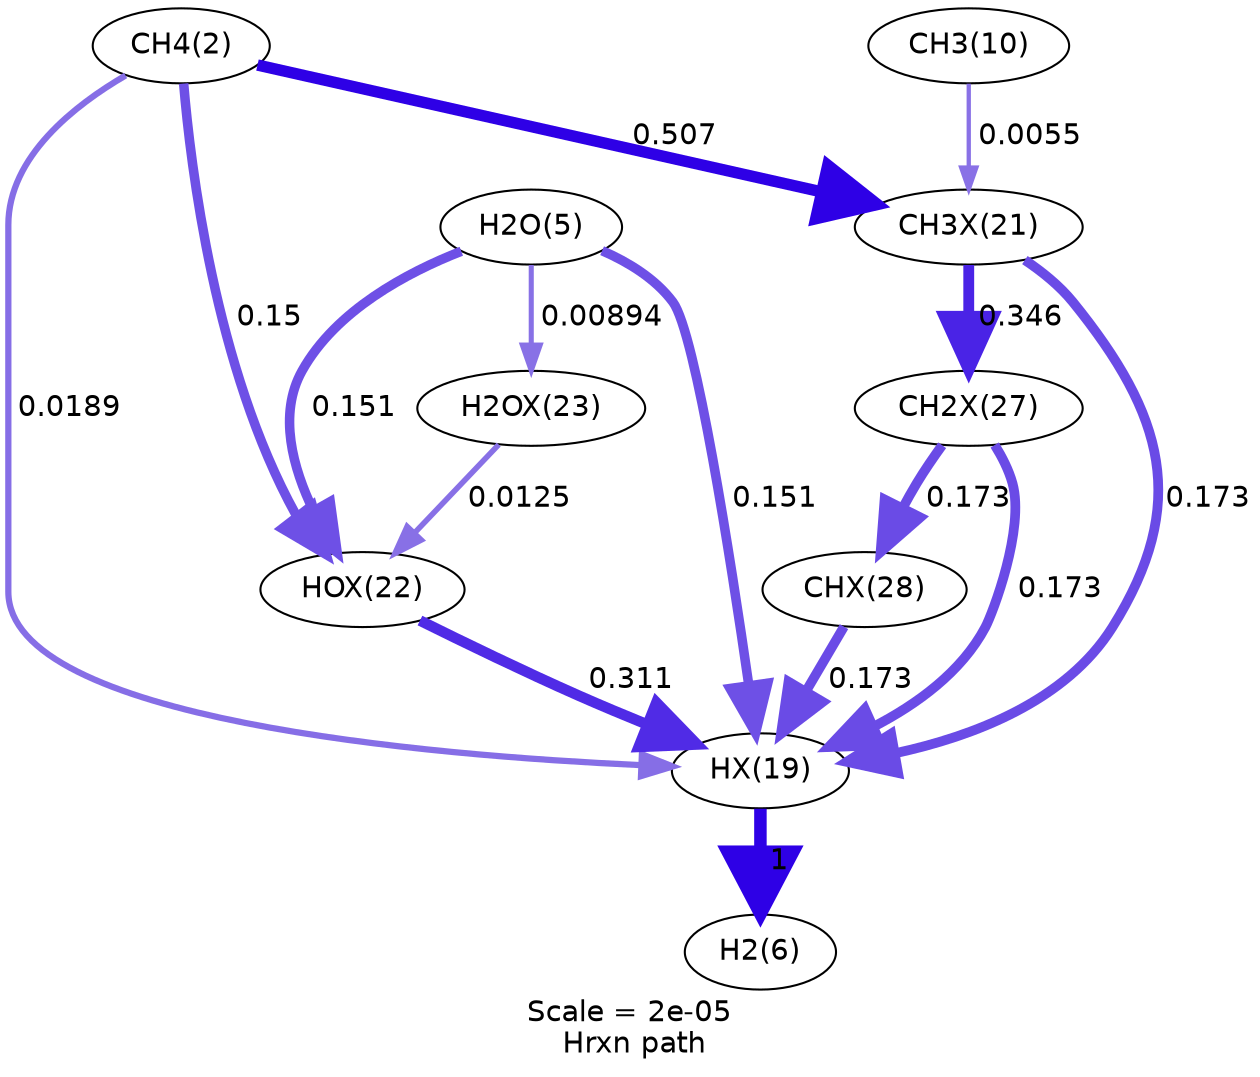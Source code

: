 digraph reaction_paths {
center=1;
s3 -> s23[fontname="Helvetica", penwidth=3, arrowsize=1.5, color="0.7, 0.519, 0.9"
, label=" 0.0189"];
s3 -> s26[fontname="Helvetica", penwidth=4.57, arrowsize=2.28, color="0.7, 0.65, 0.9"
, label=" 0.15"];
s3 -> s25[fontname="Helvetica", penwidth=5.49, arrowsize=2.74, color="0.7, 1.01, 0.9"
, label=" 0.507"];
s23 -> s7[fontname="Helvetica", penwidth=6, arrowsize=3, color="0.7, 1.5, 0.9"
, label=" 1"];
s26 -> s23[fontname="Helvetica", penwidth=5.12, arrowsize=2.56, color="0.7, 0.811, 0.9"
, label=" 0.311"];
s6 -> s23[fontname="Helvetica", penwidth=4.57, arrowsize=2.29, color="0.7, 0.651, 0.9"
, label=" 0.151"];
s25 -> s23[fontname="Helvetica", penwidth=4.68, arrowsize=2.34, color="0.7, 0.673, 0.9"
, label=" 0.173"];
s31 -> s23[fontname="Helvetica", penwidth=4.68, arrowsize=2.34, color="0.7, 0.673, 0.9"
, label=" 0.173"];
s32 -> s23[fontname="Helvetica", penwidth=4.67, arrowsize=2.34, color="0.7, 0.673, 0.9"
, label=" 0.173"];
s6 -> s26[fontname="Helvetica", penwidth=4.57, arrowsize=2.29, color="0.7, 0.651, 0.9"
, label=" 0.151"];
s27 -> s26[fontname="Helvetica", penwidth=2.69, arrowsize=1.34, color="0.7, 0.512, 0.9"
, label=" 0.0125"];
s6 -> s27[fontname="Helvetica", penwidth=2.44, arrowsize=1.22, color="0.7, 0.509, 0.9"
, label=" 0.00894"];
s11 -> s25[fontname="Helvetica", penwidth=2.07, arrowsize=1.04, color="0.7, 0.506, 0.9"
, label=" 0.0055"];
s25 -> s31[fontname="Helvetica", penwidth=5.2, arrowsize=2.6, color="0.7, 0.846, 0.9"
, label=" 0.346"];
s31 -> s32[fontname="Helvetica", penwidth=4.68, arrowsize=2.34, color="0.7, 0.673, 0.9"
, label=" 0.173"];
s3 [ fontname="Helvetica", label="CH4(2)"];
s6 [ fontname="Helvetica", label="H2O(5)"];
s7 [ fontname="Helvetica", label="H2(6)"];
s11 [ fontname="Helvetica", label="CH3(10)"];
s23 [ fontname="Helvetica", label="HX(19)"];
s25 [ fontname="Helvetica", label="CH3X(21)"];
s26 [ fontname="Helvetica", label="HOX(22)"];
s27 [ fontname="Helvetica", label="H2OX(23)"];
s31 [ fontname="Helvetica", label="CH2X(27)"];
s32 [ fontname="Helvetica", label="CHX(28)"];
 label = "Scale = 2e-05\l Hrxn path";
 fontname = "Helvetica";
}
